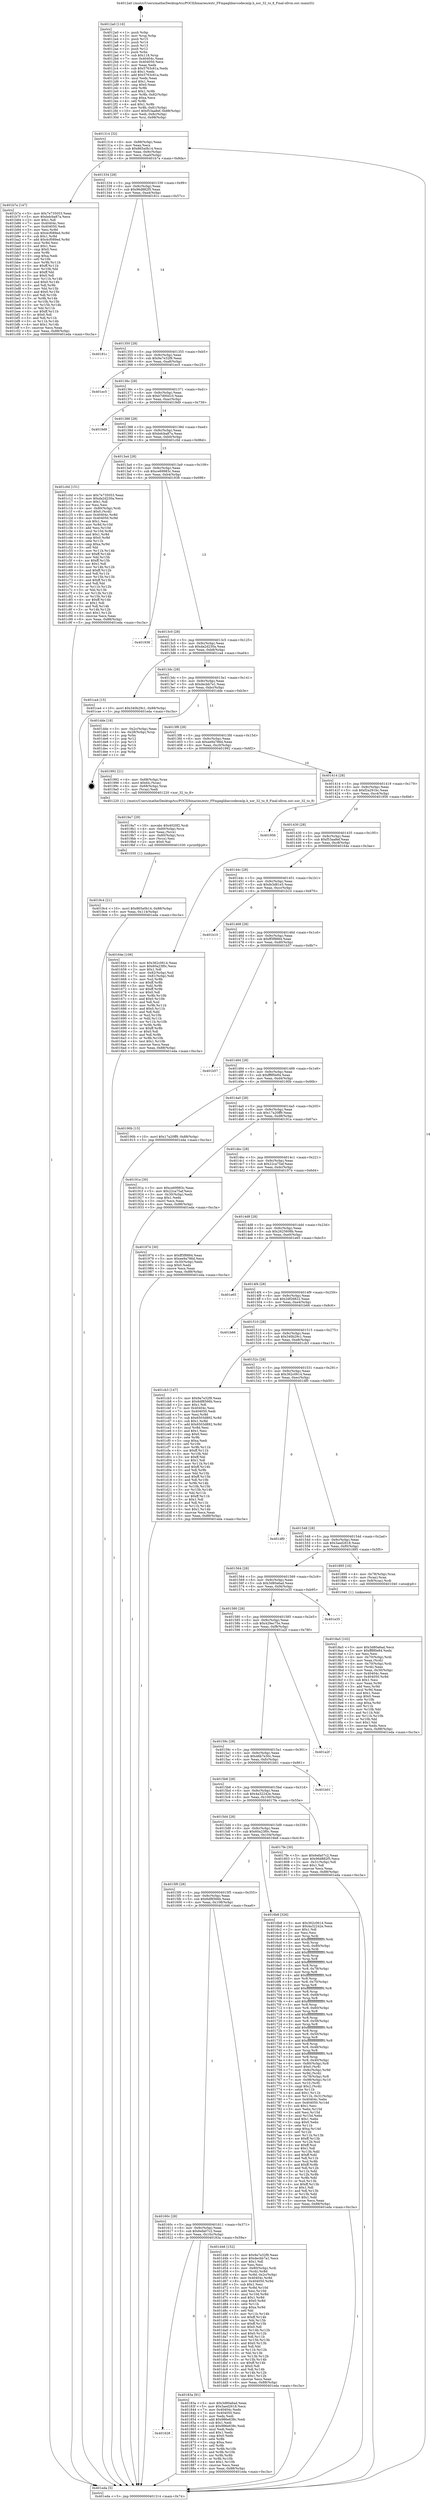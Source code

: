 digraph "0x4012a0" {
  label = "0x4012a0 (/mnt/c/Users/mathe/Desktop/tcc/POCII/binaries/extr_FFmpeglibavcodecmlp.h_xor_32_to_8_Final-ollvm.out::main(0))"
  labelloc = "t"
  node[shape=record]

  Entry [label="",width=0.3,height=0.3,shape=circle,fillcolor=black,style=filled]
  "0x401314" [label="{
     0x401314 [32]\l
     | [instrs]\l
     &nbsp;&nbsp;0x401314 \<+6\>: mov -0x88(%rbp),%eax\l
     &nbsp;&nbsp;0x40131a \<+2\>: mov %eax,%ecx\l
     &nbsp;&nbsp;0x40131c \<+6\>: sub $0x865a0b14,%ecx\l
     &nbsp;&nbsp;0x401322 \<+6\>: mov %eax,-0x9c(%rbp)\l
     &nbsp;&nbsp;0x401328 \<+6\>: mov %ecx,-0xa0(%rbp)\l
     &nbsp;&nbsp;0x40132e \<+6\>: je 0000000000401b7a \<main+0x8da\>\l
  }"]
  "0x401b7a" [label="{
     0x401b7a [147]\l
     | [instrs]\l
     &nbsp;&nbsp;0x401b7a \<+5\>: mov $0x7e735053,%eax\l
     &nbsp;&nbsp;0x401b7f \<+5\>: mov $0xbdcba87a,%ecx\l
     &nbsp;&nbsp;0x401b84 \<+2\>: mov $0x1,%dl\l
     &nbsp;&nbsp;0x401b86 \<+7\>: mov 0x40404c,%esi\l
     &nbsp;&nbsp;0x401b8d \<+7\>: mov 0x404050,%edi\l
     &nbsp;&nbsp;0x401b94 \<+3\>: mov %esi,%r8d\l
     &nbsp;&nbsp;0x401b97 \<+7\>: sub $0x4cf089ed,%r8d\l
     &nbsp;&nbsp;0x401b9e \<+4\>: sub $0x1,%r8d\l
     &nbsp;&nbsp;0x401ba2 \<+7\>: add $0x4cf089ed,%r8d\l
     &nbsp;&nbsp;0x401ba9 \<+4\>: imul %r8d,%esi\l
     &nbsp;&nbsp;0x401bad \<+3\>: and $0x1,%esi\l
     &nbsp;&nbsp;0x401bb0 \<+3\>: cmp $0x0,%esi\l
     &nbsp;&nbsp;0x401bb3 \<+4\>: sete %r9b\l
     &nbsp;&nbsp;0x401bb7 \<+3\>: cmp $0xa,%edi\l
     &nbsp;&nbsp;0x401bba \<+4\>: setl %r10b\l
     &nbsp;&nbsp;0x401bbe \<+3\>: mov %r9b,%r11b\l
     &nbsp;&nbsp;0x401bc1 \<+4\>: xor $0xff,%r11b\l
     &nbsp;&nbsp;0x401bc5 \<+3\>: mov %r10b,%bl\l
     &nbsp;&nbsp;0x401bc8 \<+3\>: xor $0xff,%bl\l
     &nbsp;&nbsp;0x401bcb \<+3\>: xor $0x0,%dl\l
     &nbsp;&nbsp;0x401bce \<+3\>: mov %r11b,%r14b\l
     &nbsp;&nbsp;0x401bd1 \<+4\>: and $0x0,%r14b\l
     &nbsp;&nbsp;0x401bd5 \<+3\>: and %dl,%r9b\l
     &nbsp;&nbsp;0x401bd8 \<+3\>: mov %bl,%r15b\l
     &nbsp;&nbsp;0x401bdb \<+4\>: and $0x0,%r15b\l
     &nbsp;&nbsp;0x401bdf \<+3\>: and %dl,%r10b\l
     &nbsp;&nbsp;0x401be2 \<+3\>: or %r9b,%r14b\l
     &nbsp;&nbsp;0x401be5 \<+3\>: or %r10b,%r15b\l
     &nbsp;&nbsp;0x401be8 \<+3\>: xor %r15b,%r14b\l
     &nbsp;&nbsp;0x401beb \<+3\>: or %bl,%r11b\l
     &nbsp;&nbsp;0x401bee \<+4\>: xor $0xff,%r11b\l
     &nbsp;&nbsp;0x401bf2 \<+3\>: or $0x0,%dl\l
     &nbsp;&nbsp;0x401bf5 \<+3\>: and %dl,%r11b\l
     &nbsp;&nbsp;0x401bf8 \<+3\>: or %r11b,%r14b\l
     &nbsp;&nbsp;0x401bfb \<+4\>: test $0x1,%r14b\l
     &nbsp;&nbsp;0x401bff \<+3\>: cmovne %ecx,%eax\l
     &nbsp;&nbsp;0x401c02 \<+6\>: mov %eax,-0x88(%rbp)\l
     &nbsp;&nbsp;0x401c08 \<+5\>: jmp 0000000000401eda \<main+0xc3a\>\l
  }"]
  "0x401334" [label="{
     0x401334 [28]\l
     | [instrs]\l
     &nbsp;&nbsp;0x401334 \<+5\>: jmp 0000000000401339 \<main+0x99\>\l
     &nbsp;&nbsp;0x401339 \<+6\>: mov -0x9c(%rbp),%eax\l
     &nbsp;&nbsp;0x40133f \<+5\>: sub $0x96d882f5,%eax\l
     &nbsp;&nbsp;0x401344 \<+6\>: mov %eax,-0xa4(%rbp)\l
     &nbsp;&nbsp;0x40134a \<+6\>: je 000000000040181c \<main+0x57c\>\l
  }"]
  Exit [label="",width=0.3,height=0.3,shape=circle,fillcolor=black,style=filled,peripheries=2]
  "0x40181c" [label="{
     0x40181c\l
  }", style=dashed]
  "0x401350" [label="{
     0x401350 [28]\l
     | [instrs]\l
     &nbsp;&nbsp;0x401350 \<+5\>: jmp 0000000000401355 \<main+0xb5\>\l
     &nbsp;&nbsp;0x401355 \<+6\>: mov -0x9c(%rbp),%eax\l
     &nbsp;&nbsp;0x40135b \<+5\>: sub $0x9a7e32f9,%eax\l
     &nbsp;&nbsp;0x401360 \<+6\>: mov %eax,-0xa8(%rbp)\l
     &nbsp;&nbsp;0x401366 \<+6\>: je 0000000000401ec5 \<main+0xc25\>\l
  }"]
  "0x4019c4" [label="{
     0x4019c4 [21]\l
     | [instrs]\l
     &nbsp;&nbsp;0x4019c4 \<+10\>: movl $0x865a0b14,-0x88(%rbp)\l
     &nbsp;&nbsp;0x4019ce \<+6\>: mov %eax,-0x114(%rbp)\l
     &nbsp;&nbsp;0x4019d4 \<+5\>: jmp 0000000000401eda \<main+0xc3a\>\l
  }"]
  "0x401ec5" [label="{
     0x401ec5\l
  }", style=dashed]
  "0x40136c" [label="{
     0x40136c [28]\l
     | [instrs]\l
     &nbsp;&nbsp;0x40136c \<+5\>: jmp 0000000000401371 \<main+0xd1\>\l
     &nbsp;&nbsp;0x401371 \<+6\>: mov -0x9c(%rbp),%eax\l
     &nbsp;&nbsp;0x401377 \<+5\>: sub $0xb7d00d10,%eax\l
     &nbsp;&nbsp;0x40137c \<+6\>: mov %eax,-0xac(%rbp)\l
     &nbsp;&nbsp;0x401382 \<+6\>: je 00000000004019d9 \<main+0x739\>\l
  }"]
  "0x4019a7" [label="{
     0x4019a7 [29]\l
     | [instrs]\l
     &nbsp;&nbsp;0x4019a7 \<+10\>: movabs $0x4020f2,%rdi\l
     &nbsp;&nbsp;0x4019b1 \<+4\>: mov -0x60(%rbp),%rcx\l
     &nbsp;&nbsp;0x4019b5 \<+2\>: mov %eax,(%rcx)\l
     &nbsp;&nbsp;0x4019b7 \<+4\>: mov -0x60(%rbp),%rcx\l
     &nbsp;&nbsp;0x4019bb \<+2\>: mov (%rcx),%esi\l
     &nbsp;&nbsp;0x4019bd \<+2\>: mov $0x0,%al\l
     &nbsp;&nbsp;0x4019bf \<+5\>: call 0000000000401030 \<printf@plt\>\l
     | [calls]\l
     &nbsp;&nbsp;0x401030 \{1\} (unknown)\l
  }"]
  "0x4019d9" [label="{
     0x4019d9\l
  }", style=dashed]
  "0x401388" [label="{
     0x401388 [28]\l
     | [instrs]\l
     &nbsp;&nbsp;0x401388 \<+5\>: jmp 000000000040138d \<main+0xed\>\l
     &nbsp;&nbsp;0x40138d \<+6\>: mov -0x9c(%rbp),%eax\l
     &nbsp;&nbsp;0x401393 \<+5\>: sub $0xbdcba87a,%eax\l
     &nbsp;&nbsp;0x401398 \<+6\>: mov %eax,-0xb0(%rbp)\l
     &nbsp;&nbsp;0x40139e \<+6\>: je 0000000000401c0d \<main+0x96d\>\l
  }"]
  "0x4018a5" [label="{
     0x4018a5 [102]\l
     | [instrs]\l
     &nbsp;&nbsp;0x4018a5 \<+5\>: mov $0x3d80a6ad,%ecx\l
     &nbsp;&nbsp;0x4018aa \<+5\>: mov $0xff8f0e84,%edx\l
     &nbsp;&nbsp;0x4018af \<+2\>: xor %esi,%esi\l
     &nbsp;&nbsp;0x4018b1 \<+4\>: mov -0x70(%rbp),%rdi\l
     &nbsp;&nbsp;0x4018b5 \<+2\>: mov %eax,(%rdi)\l
     &nbsp;&nbsp;0x4018b7 \<+4\>: mov -0x70(%rbp),%rdi\l
     &nbsp;&nbsp;0x4018bb \<+2\>: mov (%rdi),%eax\l
     &nbsp;&nbsp;0x4018bd \<+3\>: mov %eax,-0x30(%rbp)\l
     &nbsp;&nbsp;0x4018c0 \<+7\>: mov 0x40404c,%eax\l
     &nbsp;&nbsp;0x4018c7 \<+8\>: mov 0x404050,%r8d\l
     &nbsp;&nbsp;0x4018cf \<+3\>: sub $0x1,%esi\l
     &nbsp;&nbsp;0x4018d2 \<+3\>: mov %eax,%r9d\l
     &nbsp;&nbsp;0x4018d5 \<+3\>: add %esi,%r9d\l
     &nbsp;&nbsp;0x4018d8 \<+4\>: imul %r9d,%eax\l
     &nbsp;&nbsp;0x4018dc \<+3\>: and $0x1,%eax\l
     &nbsp;&nbsp;0x4018df \<+3\>: cmp $0x0,%eax\l
     &nbsp;&nbsp;0x4018e2 \<+4\>: sete %r10b\l
     &nbsp;&nbsp;0x4018e6 \<+4\>: cmp $0xa,%r8d\l
     &nbsp;&nbsp;0x4018ea \<+4\>: setl %r11b\l
     &nbsp;&nbsp;0x4018ee \<+3\>: mov %r10b,%bl\l
     &nbsp;&nbsp;0x4018f1 \<+3\>: and %r11b,%bl\l
     &nbsp;&nbsp;0x4018f4 \<+3\>: xor %r11b,%r10b\l
     &nbsp;&nbsp;0x4018f7 \<+3\>: or %r10b,%bl\l
     &nbsp;&nbsp;0x4018fa \<+3\>: test $0x1,%bl\l
     &nbsp;&nbsp;0x4018fd \<+3\>: cmovne %edx,%ecx\l
     &nbsp;&nbsp;0x401900 \<+6\>: mov %ecx,-0x88(%rbp)\l
     &nbsp;&nbsp;0x401906 \<+5\>: jmp 0000000000401eda \<main+0xc3a\>\l
  }"]
  "0x401c0d" [label="{
     0x401c0d [151]\l
     | [instrs]\l
     &nbsp;&nbsp;0x401c0d \<+5\>: mov $0x7e735053,%eax\l
     &nbsp;&nbsp;0x401c12 \<+5\>: mov $0xda2d230a,%ecx\l
     &nbsp;&nbsp;0x401c17 \<+2\>: mov $0x1,%dl\l
     &nbsp;&nbsp;0x401c19 \<+2\>: xor %esi,%esi\l
     &nbsp;&nbsp;0x401c1b \<+4\>: mov -0x80(%rbp),%rdi\l
     &nbsp;&nbsp;0x401c1f \<+6\>: movl $0x0,(%rdi)\l
     &nbsp;&nbsp;0x401c25 \<+8\>: mov 0x40404c,%r8d\l
     &nbsp;&nbsp;0x401c2d \<+8\>: mov 0x404050,%r9d\l
     &nbsp;&nbsp;0x401c35 \<+3\>: sub $0x1,%esi\l
     &nbsp;&nbsp;0x401c38 \<+3\>: mov %r8d,%r10d\l
     &nbsp;&nbsp;0x401c3b \<+3\>: add %esi,%r10d\l
     &nbsp;&nbsp;0x401c3e \<+4\>: imul %r10d,%r8d\l
     &nbsp;&nbsp;0x401c42 \<+4\>: and $0x1,%r8d\l
     &nbsp;&nbsp;0x401c46 \<+4\>: cmp $0x0,%r8d\l
     &nbsp;&nbsp;0x401c4a \<+4\>: sete %r11b\l
     &nbsp;&nbsp;0x401c4e \<+4\>: cmp $0xa,%r9d\l
     &nbsp;&nbsp;0x401c52 \<+3\>: setl %bl\l
     &nbsp;&nbsp;0x401c55 \<+3\>: mov %r11b,%r14b\l
     &nbsp;&nbsp;0x401c58 \<+4\>: xor $0xff,%r14b\l
     &nbsp;&nbsp;0x401c5c \<+3\>: mov %bl,%r15b\l
     &nbsp;&nbsp;0x401c5f \<+4\>: xor $0xff,%r15b\l
     &nbsp;&nbsp;0x401c63 \<+3\>: xor $0x1,%dl\l
     &nbsp;&nbsp;0x401c66 \<+3\>: mov %r14b,%r12b\l
     &nbsp;&nbsp;0x401c69 \<+4\>: and $0xff,%r12b\l
     &nbsp;&nbsp;0x401c6d \<+3\>: and %dl,%r11b\l
     &nbsp;&nbsp;0x401c70 \<+3\>: mov %r15b,%r13b\l
     &nbsp;&nbsp;0x401c73 \<+4\>: and $0xff,%r13b\l
     &nbsp;&nbsp;0x401c77 \<+2\>: and %dl,%bl\l
     &nbsp;&nbsp;0x401c79 \<+3\>: or %r11b,%r12b\l
     &nbsp;&nbsp;0x401c7c \<+3\>: or %bl,%r13b\l
     &nbsp;&nbsp;0x401c7f \<+3\>: xor %r13b,%r12b\l
     &nbsp;&nbsp;0x401c82 \<+3\>: or %r15b,%r14b\l
     &nbsp;&nbsp;0x401c85 \<+4\>: xor $0xff,%r14b\l
     &nbsp;&nbsp;0x401c89 \<+3\>: or $0x1,%dl\l
     &nbsp;&nbsp;0x401c8c \<+3\>: and %dl,%r14b\l
     &nbsp;&nbsp;0x401c8f \<+3\>: or %r14b,%r12b\l
     &nbsp;&nbsp;0x401c92 \<+4\>: test $0x1,%r12b\l
     &nbsp;&nbsp;0x401c96 \<+3\>: cmovne %ecx,%eax\l
     &nbsp;&nbsp;0x401c99 \<+6\>: mov %eax,-0x88(%rbp)\l
     &nbsp;&nbsp;0x401c9f \<+5\>: jmp 0000000000401eda \<main+0xc3a\>\l
  }"]
  "0x4013a4" [label="{
     0x4013a4 [28]\l
     | [instrs]\l
     &nbsp;&nbsp;0x4013a4 \<+5\>: jmp 00000000004013a9 \<main+0x109\>\l
     &nbsp;&nbsp;0x4013a9 \<+6\>: mov -0x9c(%rbp),%eax\l
     &nbsp;&nbsp;0x4013af \<+5\>: sub $0xce69983c,%eax\l
     &nbsp;&nbsp;0x4013b4 \<+6\>: mov %eax,-0xb4(%rbp)\l
     &nbsp;&nbsp;0x4013ba \<+6\>: je 0000000000401938 \<main+0x698\>\l
  }"]
  "0x401628" [label="{
     0x401628\l
  }", style=dashed]
  "0x401938" [label="{
     0x401938\l
  }", style=dashed]
  "0x4013c0" [label="{
     0x4013c0 [28]\l
     | [instrs]\l
     &nbsp;&nbsp;0x4013c0 \<+5\>: jmp 00000000004013c5 \<main+0x125\>\l
     &nbsp;&nbsp;0x4013c5 \<+6\>: mov -0x9c(%rbp),%eax\l
     &nbsp;&nbsp;0x4013cb \<+5\>: sub $0xda2d230a,%eax\l
     &nbsp;&nbsp;0x4013d0 \<+6\>: mov %eax,-0xb8(%rbp)\l
     &nbsp;&nbsp;0x4013d6 \<+6\>: je 0000000000401ca4 \<main+0xa04\>\l
  }"]
  "0x40183a" [label="{
     0x40183a [91]\l
     | [instrs]\l
     &nbsp;&nbsp;0x40183a \<+5\>: mov $0x3d80a6ad,%eax\l
     &nbsp;&nbsp;0x40183f \<+5\>: mov $0x3aed2618,%ecx\l
     &nbsp;&nbsp;0x401844 \<+7\>: mov 0x40404c,%edx\l
     &nbsp;&nbsp;0x40184b \<+7\>: mov 0x404050,%esi\l
     &nbsp;&nbsp;0x401852 \<+2\>: mov %edx,%edi\l
     &nbsp;&nbsp;0x401854 \<+6\>: add $0x986e638c,%edi\l
     &nbsp;&nbsp;0x40185a \<+3\>: sub $0x1,%edi\l
     &nbsp;&nbsp;0x40185d \<+6\>: sub $0x986e638c,%edi\l
     &nbsp;&nbsp;0x401863 \<+3\>: imul %edi,%edx\l
     &nbsp;&nbsp;0x401866 \<+3\>: and $0x1,%edx\l
     &nbsp;&nbsp;0x401869 \<+3\>: cmp $0x0,%edx\l
     &nbsp;&nbsp;0x40186c \<+4\>: sete %r8b\l
     &nbsp;&nbsp;0x401870 \<+3\>: cmp $0xa,%esi\l
     &nbsp;&nbsp;0x401873 \<+4\>: setl %r9b\l
     &nbsp;&nbsp;0x401877 \<+3\>: mov %r8b,%r10b\l
     &nbsp;&nbsp;0x40187a \<+3\>: and %r9b,%r10b\l
     &nbsp;&nbsp;0x40187d \<+3\>: xor %r9b,%r8b\l
     &nbsp;&nbsp;0x401880 \<+3\>: or %r8b,%r10b\l
     &nbsp;&nbsp;0x401883 \<+4\>: test $0x1,%r10b\l
     &nbsp;&nbsp;0x401887 \<+3\>: cmovne %ecx,%eax\l
     &nbsp;&nbsp;0x40188a \<+6\>: mov %eax,-0x88(%rbp)\l
     &nbsp;&nbsp;0x401890 \<+5\>: jmp 0000000000401eda \<main+0xc3a\>\l
  }"]
  "0x401ca4" [label="{
     0x401ca4 [15]\l
     | [instrs]\l
     &nbsp;&nbsp;0x401ca4 \<+10\>: movl $0x340b29c1,-0x88(%rbp)\l
     &nbsp;&nbsp;0x401cae \<+5\>: jmp 0000000000401eda \<main+0xc3a\>\l
  }"]
  "0x4013dc" [label="{
     0x4013dc [28]\l
     | [instrs]\l
     &nbsp;&nbsp;0x4013dc \<+5\>: jmp 00000000004013e1 \<main+0x141\>\l
     &nbsp;&nbsp;0x4013e1 \<+6\>: mov -0x9c(%rbp),%eax\l
     &nbsp;&nbsp;0x4013e7 \<+5\>: sub $0xdecbb7a1,%eax\l
     &nbsp;&nbsp;0x4013ec \<+6\>: mov %eax,-0xbc(%rbp)\l
     &nbsp;&nbsp;0x4013f2 \<+6\>: je 0000000000401dde \<main+0xb3e\>\l
  }"]
  "0x40160c" [label="{
     0x40160c [28]\l
     | [instrs]\l
     &nbsp;&nbsp;0x40160c \<+5\>: jmp 0000000000401611 \<main+0x371\>\l
     &nbsp;&nbsp;0x401611 \<+6\>: mov -0x9c(%rbp),%eax\l
     &nbsp;&nbsp;0x401617 \<+5\>: sub $0x6efa07c2,%eax\l
     &nbsp;&nbsp;0x40161c \<+6\>: mov %eax,-0x10c(%rbp)\l
     &nbsp;&nbsp;0x401622 \<+6\>: je 000000000040183a \<main+0x59a\>\l
  }"]
  "0x401dde" [label="{
     0x401dde [18]\l
     | [instrs]\l
     &nbsp;&nbsp;0x401dde \<+3\>: mov -0x2c(%rbp),%eax\l
     &nbsp;&nbsp;0x401de1 \<+4\>: lea -0x28(%rbp),%rsp\l
     &nbsp;&nbsp;0x401de5 \<+1\>: pop %rbx\l
     &nbsp;&nbsp;0x401de6 \<+2\>: pop %r12\l
     &nbsp;&nbsp;0x401de8 \<+2\>: pop %r13\l
     &nbsp;&nbsp;0x401dea \<+2\>: pop %r14\l
     &nbsp;&nbsp;0x401dec \<+2\>: pop %r15\l
     &nbsp;&nbsp;0x401dee \<+1\>: pop %rbp\l
     &nbsp;&nbsp;0x401def \<+1\>: ret\l
  }"]
  "0x4013f8" [label="{
     0x4013f8 [28]\l
     | [instrs]\l
     &nbsp;&nbsp;0x4013f8 \<+5\>: jmp 00000000004013fd \<main+0x15d\>\l
     &nbsp;&nbsp;0x4013fd \<+6\>: mov -0x9c(%rbp),%eax\l
     &nbsp;&nbsp;0x401403 \<+5\>: sub $0xee9a786d,%eax\l
     &nbsp;&nbsp;0x401408 \<+6\>: mov %eax,-0xc0(%rbp)\l
     &nbsp;&nbsp;0x40140e \<+6\>: je 0000000000401992 \<main+0x6f2\>\l
  }"]
  "0x401d46" [label="{
     0x401d46 [152]\l
     | [instrs]\l
     &nbsp;&nbsp;0x401d46 \<+5\>: mov $0x9a7e32f9,%eax\l
     &nbsp;&nbsp;0x401d4b \<+5\>: mov $0xdecbb7a1,%ecx\l
     &nbsp;&nbsp;0x401d50 \<+2\>: mov $0x1,%dl\l
     &nbsp;&nbsp;0x401d52 \<+2\>: xor %esi,%esi\l
     &nbsp;&nbsp;0x401d54 \<+4\>: mov -0x80(%rbp),%rdi\l
     &nbsp;&nbsp;0x401d58 \<+3\>: mov (%rdi),%r8d\l
     &nbsp;&nbsp;0x401d5b \<+4\>: mov %r8d,-0x2c(%rbp)\l
     &nbsp;&nbsp;0x401d5f \<+8\>: mov 0x40404c,%r8d\l
     &nbsp;&nbsp;0x401d67 \<+8\>: mov 0x404050,%r9d\l
     &nbsp;&nbsp;0x401d6f \<+3\>: sub $0x1,%esi\l
     &nbsp;&nbsp;0x401d72 \<+3\>: mov %r8d,%r10d\l
     &nbsp;&nbsp;0x401d75 \<+3\>: add %esi,%r10d\l
     &nbsp;&nbsp;0x401d78 \<+4\>: imul %r10d,%r8d\l
     &nbsp;&nbsp;0x401d7c \<+4\>: and $0x1,%r8d\l
     &nbsp;&nbsp;0x401d80 \<+4\>: cmp $0x0,%r8d\l
     &nbsp;&nbsp;0x401d84 \<+4\>: sete %r11b\l
     &nbsp;&nbsp;0x401d88 \<+4\>: cmp $0xa,%r9d\l
     &nbsp;&nbsp;0x401d8c \<+3\>: setl %bl\l
     &nbsp;&nbsp;0x401d8f \<+3\>: mov %r11b,%r14b\l
     &nbsp;&nbsp;0x401d92 \<+4\>: xor $0xff,%r14b\l
     &nbsp;&nbsp;0x401d96 \<+3\>: mov %bl,%r15b\l
     &nbsp;&nbsp;0x401d99 \<+4\>: xor $0xff,%r15b\l
     &nbsp;&nbsp;0x401d9d \<+3\>: xor $0x0,%dl\l
     &nbsp;&nbsp;0x401da0 \<+3\>: mov %r14b,%r12b\l
     &nbsp;&nbsp;0x401da3 \<+4\>: and $0x0,%r12b\l
     &nbsp;&nbsp;0x401da7 \<+3\>: and %dl,%r11b\l
     &nbsp;&nbsp;0x401daa \<+3\>: mov %r15b,%r13b\l
     &nbsp;&nbsp;0x401dad \<+4\>: and $0x0,%r13b\l
     &nbsp;&nbsp;0x401db1 \<+2\>: and %dl,%bl\l
     &nbsp;&nbsp;0x401db3 \<+3\>: or %r11b,%r12b\l
     &nbsp;&nbsp;0x401db6 \<+3\>: or %bl,%r13b\l
     &nbsp;&nbsp;0x401db9 \<+3\>: xor %r13b,%r12b\l
     &nbsp;&nbsp;0x401dbc \<+3\>: or %r15b,%r14b\l
     &nbsp;&nbsp;0x401dbf \<+4\>: xor $0xff,%r14b\l
     &nbsp;&nbsp;0x401dc3 \<+3\>: or $0x0,%dl\l
     &nbsp;&nbsp;0x401dc6 \<+3\>: and %dl,%r14b\l
     &nbsp;&nbsp;0x401dc9 \<+3\>: or %r14b,%r12b\l
     &nbsp;&nbsp;0x401dcc \<+4\>: test $0x1,%r12b\l
     &nbsp;&nbsp;0x401dd0 \<+3\>: cmovne %ecx,%eax\l
     &nbsp;&nbsp;0x401dd3 \<+6\>: mov %eax,-0x88(%rbp)\l
     &nbsp;&nbsp;0x401dd9 \<+5\>: jmp 0000000000401eda \<main+0xc3a\>\l
  }"]
  "0x401992" [label="{
     0x401992 [21]\l
     | [instrs]\l
     &nbsp;&nbsp;0x401992 \<+4\>: mov -0x68(%rbp),%rax\l
     &nbsp;&nbsp;0x401996 \<+6\>: movl $0x64,(%rax)\l
     &nbsp;&nbsp;0x40199c \<+4\>: mov -0x68(%rbp),%rax\l
     &nbsp;&nbsp;0x4019a0 \<+2\>: mov (%rax),%edi\l
     &nbsp;&nbsp;0x4019a2 \<+5\>: call 0000000000401220 \<xor_32_to_8\>\l
     | [calls]\l
     &nbsp;&nbsp;0x401220 \{1\} (/mnt/c/Users/mathe/Desktop/tcc/POCII/binaries/extr_FFmpeglibavcodecmlp.h_xor_32_to_8_Final-ollvm.out::xor_32_to_8)\l
  }"]
  "0x401414" [label="{
     0x401414 [28]\l
     | [instrs]\l
     &nbsp;&nbsp;0x401414 \<+5\>: jmp 0000000000401419 \<main+0x179\>\l
     &nbsp;&nbsp;0x401419 \<+6\>: mov -0x9c(%rbp),%eax\l
     &nbsp;&nbsp;0x40141f \<+5\>: sub $0xf2a291bc,%eax\l
     &nbsp;&nbsp;0x401424 \<+6\>: mov %eax,-0xc4(%rbp)\l
     &nbsp;&nbsp;0x40142a \<+6\>: je 0000000000401956 \<main+0x6b6\>\l
  }"]
  "0x4015f0" [label="{
     0x4015f0 [28]\l
     | [instrs]\l
     &nbsp;&nbsp;0x4015f0 \<+5\>: jmp 00000000004015f5 \<main+0x355\>\l
     &nbsp;&nbsp;0x4015f5 \<+6\>: mov -0x9c(%rbp),%eax\l
     &nbsp;&nbsp;0x4015fb \<+5\>: sub $0x6df8566b,%eax\l
     &nbsp;&nbsp;0x401600 \<+6\>: mov %eax,-0x108(%rbp)\l
     &nbsp;&nbsp;0x401606 \<+6\>: je 0000000000401d46 \<main+0xaa6\>\l
  }"]
  "0x401956" [label="{
     0x401956\l
  }", style=dashed]
  "0x401430" [label="{
     0x401430 [28]\l
     | [instrs]\l
     &nbsp;&nbsp;0x401430 \<+5\>: jmp 0000000000401435 \<main+0x195\>\l
     &nbsp;&nbsp;0x401435 \<+6\>: mov -0x9c(%rbp),%eax\l
     &nbsp;&nbsp;0x40143b \<+5\>: sub $0xf53aa8ef,%eax\l
     &nbsp;&nbsp;0x401440 \<+6\>: mov %eax,-0xc8(%rbp)\l
     &nbsp;&nbsp;0x401446 \<+6\>: je 000000000040164e \<main+0x3ae\>\l
  }"]
  "0x4016b8" [label="{
     0x4016b8 [326]\l
     | [instrs]\l
     &nbsp;&nbsp;0x4016b8 \<+5\>: mov $0x362c0614,%eax\l
     &nbsp;&nbsp;0x4016bd \<+5\>: mov $0x4a32242e,%ecx\l
     &nbsp;&nbsp;0x4016c2 \<+2\>: mov $0x1,%dl\l
     &nbsp;&nbsp;0x4016c4 \<+2\>: xor %esi,%esi\l
     &nbsp;&nbsp;0x4016c6 \<+3\>: mov %rsp,%rdi\l
     &nbsp;&nbsp;0x4016c9 \<+4\>: add $0xfffffffffffffff0,%rdi\l
     &nbsp;&nbsp;0x4016cd \<+3\>: mov %rdi,%rsp\l
     &nbsp;&nbsp;0x4016d0 \<+4\>: mov %rdi,-0x80(%rbp)\l
     &nbsp;&nbsp;0x4016d4 \<+3\>: mov %rsp,%rdi\l
     &nbsp;&nbsp;0x4016d7 \<+4\>: add $0xfffffffffffffff0,%rdi\l
     &nbsp;&nbsp;0x4016db \<+3\>: mov %rdi,%rsp\l
     &nbsp;&nbsp;0x4016de \<+3\>: mov %rsp,%r8\l
     &nbsp;&nbsp;0x4016e1 \<+4\>: add $0xfffffffffffffff0,%r8\l
     &nbsp;&nbsp;0x4016e5 \<+3\>: mov %r8,%rsp\l
     &nbsp;&nbsp;0x4016e8 \<+4\>: mov %r8,-0x78(%rbp)\l
     &nbsp;&nbsp;0x4016ec \<+3\>: mov %rsp,%r8\l
     &nbsp;&nbsp;0x4016ef \<+4\>: add $0xfffffffffffffff0,%r8\l
     &nbsp;&nbsp;0x4016f3 \<+3\>: mov %r8,%rsp\l
     &nbsp;&nbsp;0x4016f6 \<+4\>: mov %r8,-0x70(%rbp)\l
     &nbsp;&nbsp;0x4016fa \<+3\>: mov %rsp,%r8\l
     &nbsp;&nbsp;0x4016fd \<+4\>: add $0xfffffffffffffff0,%r8\l
     &nbsp;&nbsp;0x401701 \<+3\>: mov %r8,%rsp\l
     &nbsp;&nbsp;0x401704 \<+4\>: mov %r8,-0x68(%rbp)\l
     &nbsp;&nbsp;0x401708 \<+3\>: mov %rsp,%r8\l
     &nbsp;&nbsp;0x40170b \<+4\>: add $0xfffffffffffffff0,%r8\l
     &nbsp;&nbsp;0x40170f \<+3\>: mov %r8,%rsp\l
     &nbsp;&nbsp;0x401712 \<+4\>: mov %r8,-0x60(%rbp)\l
     &nbsp;&nbsp;0x401716 \<+3\>: mov %rsp,%r8\l
     &nbsp;&nbsp;0x401719 \<+4\>: add $0xfffffffffffffff0,%r8\l
     &nbsp;&nbsp;0x40171d \<+3\>: mov %r8,%rsp\l
     &nbsp;&nbsp;0x401720 \<+4\>: mov %r8,-0x58(%rbp)\l
     &nbsp;&nbsp;0x401724 \<+3\>: mov %rsp,%r8\l
     &nbsp;&nbsp;0x401727 \<+4\>: add $0xfffffffffffffff0,%r8\l
     &nbsp;&nbsp;0x40172b \<+3\>: mov %r8,%rsp\l
     &nbsp;&nbsp;0x40172e \<+4\>: mov %r8,-0x50(%rbp)\l
     &nbsp;&nbsp;0x401732 \<+3\>: mov %rsp,%r8\l
     &nbsp;&nbsp;0x401735 \<+4\>: add $0xfffffffffffffff0,%r8\l
     &nbsp;&nbsp;0x401739 \<+3\>: mov %r8,%rsp\l
     &nbsp;&nbsp;0x40173c \<+4\>: mov %r8,-0x48(%rbp)\l
     &nbsp;&nbsp;0x401740 \<+3\>: mov %rsp,%r8\l
     &nbsp;&nbsp;0x401743 \<+4\>: add $0xfffffffffffffff0,%r8\l
     &nbsp;&nbsp;0x401747 \<+3\>: mov %r8,%rsp\l
     &nbsp;&nbsp;0x40174a \<+4\>: mov %r8,-0x40(%rbp)\l
     &nbsp;&nbsp;0x40174e \<+4\>: mov -0x80(%rbp),%r8\l
     &nbsp;&nbsp;0x401752 \<+7\>: movl $0x0,(%r8)\l
     &nbsp;&nbsp;0x401759 \<+7\>: mov -0x8c(%rbp),%r9d\l
     &nbsp;&nbsp;0x401760 \<+3\>: mov %r9d,(%rdi)\l
     &nbsp;&nbsp;0x401763 \<+4\>: mov -0x78(%rbp),%r8\l
     &nbsp;&nbsp;0x401767 \<+7\>: mov -0x98(%rbp),%r10\l
     &nbsp;&nbsp;0x40176e \<+3\>: mov %r10,(%r8)\l
     &nbsp;&nbsp;0x401771 \<+3\>: cmpl $0x2,(%rdi)\l
     &nbsp;&nbsp;0x401774 \<+4\>: setne %r11b\l
     &nbsp;&nbsp;0x401778 \<+4\>: and $0x1,%r11b\l
     &nbsp;&nbsp;0x40177c \<+4\>: mov %r11b,-0x31(%rbp)\l
     &nbsp;&nbsp;0x401780 \<+7\>: mov 0x40404c,%ebx\l
     &nbsp;&nbsp;0x401787 \<+8\>: mov 0x404050,%r14d\l
     &nbsp;&nbsp;0x40178f \<+3\>: sub $0x1,%esi\l
     &nbsp;&nbsp;0x401792 \<+3\>: mov %ebx,%r15d\l
     &nbsp;&nbsp;0x401795 \<+3\>: add %esi,%r15d\l
     &nbsp;&nbsp;0x401798 \<+4\>: imul %r15d,%ebx\l
     &nbsp;&nbsp;0x40179c \<+3\>: and $0x1,%ebx\l
     &nbsp;&nbsp;0x40179f \<+3\>: cmp $0x0,%ebx\l
     &nbsp;&nbsp;0x4017a2 \<+4\>: sete %r11b\l
     &nbsp;&nbsp;0x4017a6 \<+4\>: cmp $0xa,%r14d\l
     &nbsp;&nbsp;0x4017aa \<+4\>: setl %r12b\l
     &nbsp;&nbsp;0x4017ae \<+3\>: mov %r11b,%r13b\l
     &nbsp;&nbsp;0x4017b1 \<+4\>: xor $0xff,%r13b\l
     &nbsp;&nbsp;0x4017b5 \<+3\>: mov %r12b,%sil\l
     &nbsp;&nbsp;0x4017b8 \<+4\>: xor $0xff,%sil\l
     &nbsp;&nbsp;0x4017bc \<+3\>: xor $0x1,%dl\l
     &nbsp;&nbsp;0x4017bf \<+3\>: mov %r13b,%dil\l
     &nbsp;&nbsp;0x4017c2 \<+4\>: and $0xff,%dil\l
     &nbsp;&nbsp;0x4017c6 \<+3\>: and %dl,%r11b\l
     &nbsp;&nbsp;0x4017c9 \<+3\>: mov %sil,%r8b\l
     &nbsp;&nbsp;0x4017cc \<+4\>: and $0xff,%r8b\l
     &nbsp;&nbsp;0x4017d0 \<+3\>: and %dl,%r12b\l
     &nbsp;&nbsp;0x4017d3 \<+3\>: or %r11b,%dil\l
     &nbsp;&nbsp;0x4017d6 \<+3\>: or %r12b,%r8b\l
     &nbsp;&nbsp;0x4017d9 \<+3\>: xor %r8b,%dil\l
     &nbsp;&nbsp;0x4017dc \<+3\>: or %sil,%r13b\l
     &nbsp;&nbsp;0x4017df \<+4\>: xor $0xff,%r13b\l
     &nbsp;&nbsp;0x4017e3 \<+3\>: or $0x1,%dl\l
     &nbsp;&nbsp;0x4017e6 \<+3\>: and %dl,%r13b\l
     &nbsp;&nbsp;0x4017e9 \<+3\>: or %r13b,%dil\l
     &nbsp;&nbsp;0x4017ec \<+4\>: test $0x1,%dil\l
     &nbsp;&nbsp;0x4017f0 \<+3\>: cmovne %ecx,%eax\l
     &nbsp;&nbsp;0x4017f3 \<+6\>: mov %eax,-0x88(%rbp)\l
     &nbsp;&nbsp;0x4017f9 \<+5\>: jmp 0000000000401eda \<main+0xc3a\>\l
  }"]
  "0x40164e" [label="{
     0x40164e [106]\l
     | [instrs]\l
     &nbsp;&nbsp;0x40164e \<+5\>: mov $0x362c0614,%eax\l
     &nbsp;&nbsp;0x401653 \<+5\>: mov $0x60a23f0c,%ecx\l
     &nbsp;&nbsp;0x401658 \<+2\>: mov $0x1,%dl\l
     &nbsp;&nbsp;0x40165a \<+7\>: mov -0x82(%rbp),%sil\l
     &nbsp;&nbsp;0x401661 \<+7\>: mov -0x81(%rbp),%dil\l
     &nbsp;&nbsp;0x401668 \<+3\>: mov %sil,%r8b\l
     &nbsp;&nbsp;0x40166b \<+4\>: xor $0xff,%r8b\l
     &nbsp;&nbsp;0x40166f \<+3\>: mov %dil,%r9b\l
     &nbsp;&nbsp;0x401672 \<+4\>: xor $0xff,%r9b\l
     &nbsp;&nbsp;0x401676 \<+3\>: xor $0x0,%dl\l
     &nbsp;&nbsp;0x401679 \<+3\>: mov %r8b,%r10b\l
     &nbsp;&nbsp;0x40167c \<+4\>: and $0x0,%r10b\l
     &nbsp;&nbsp;0x401680 \<+3\>: and %dl,%sil\l
     &nbsp;&nbsp;0x401683 \<+3\>: mov %r9b,%r11b\l
     &nbsp;&nbsp;0x401686 \<+4\>: and $0x0,%r11b\l
     &nbsp;&nbsp;0x40168a \<+3\>: and %dl,%dil\l
     &nbsp;&nbsp;0x40168d \<+3\>: or %sil,%r10b\l
     &nbsp;&nbsp;0x401690 \<+3\>: or %dil,%r11b\l
     &nbsp;&nbsp;0x401693 \<+3\>: xor %r11b,%r10b\l
     &nbsp;&nbsp;0x401696 \<+3\>: or %r9b,%r8b\l
     &nbsp;&nbsp;0x401699 \<+4\>: xor $0xff,%r8b\l
     &nbsp;&nbsp;0x40169d \<+3\>: or $0x0,%dl\l
     &nbsp;&nbsp;0x4016a0 \<+3\>: and %dl,%r8b\l
     &nbsp;&nbsp;0x4016a3 \<+3\>: or %r8b,%r10b\l
     &nbsp;&nbsp;0x4016a6 \<+4\>: test $0x1,%r10b\l
     &nbsp;&nbsp;0x4016aa \<+3\>: cmovne %ecx,%eax\l
     &nbsp;&nbsp;0x4016ad \<+6\>: mov %eax,-0x88(%rbp)\l
     &nbsp;&nbsp;0x4016b3 \<+5\>: jmp 0000000000401eda \<main+0xc3a\>\l
  }"]
  "0x40144c" [label="{
     0x40144c [28]\l
     | [instrs]\l
     &nbsp;&nbsp;0x40144c \<+5\>: jmp 0000000000401451 \<main+0x1b1\>\l
     &nbsp;&nbsp;0x401451 \<+6\>: mov -0x9c(%rbp),%eax\l
     &nbsp;&nbsp;0x401457 \<+5\>: sub $0xfe3d81e5,%eax\l
     &nbsp;&nbsp;0x40145c \<+6\>: mov %eax,-0xcc(%rbp)\l
     &nbsp;&nbsp;0x401462 \<+6\>: je 0000000000401b10 \<main+0x870\>\l
  }"]
  "0x401eda" [label="{
     0x401eda [5]\l
     | [instrs]\l
     &nbsp;&nbsp;0x401eda \<+5\>: jmp 0000000000401314 \<main+0x74\>\l
  }"]
  "0x4012a0" [label="{
     0x4012a0 [116]\l
     | [instrs]\l
     &nbsp;&nbsp;0x4012a0 \<+1\>: push %rbp\l
     &nbsp;&nbsp;0x4012a1 \<+3\>: mov %rsp,%rbp\l
     &nbsp;&nbsp;0x4012a4 \<+2\>: push %r15\l
     &nbsp;&nbsp;0x4012a6 \<+2\>: push %r14\l
     &nbsp;&nbsp;0x4012a8 \<+2\>: push %r13\l
     &nbsp;&nbsp;0x4012aa \<+2\>: push %r12\l
     &nbsp;&nbsp;0x4012ac \<+1\>: push %rbx\l
     &nbsp;&nbsp;0x4012ad \<+7\>: sub $0x118,%rsp\l
     &nbsp;&nbsp;0x4012b4 \<+7\>: mov 0x40404c,%eax\l
     &nbsp;&nbsp;0x4012bb \<+7\>: mov 0x404050,%ecx\l
     &nbsp;&nbsp;0x4012c2 \<+2\>: mov %eax,%edx\l
     &nbsp;&nbsp;0x4012c4 \<+6\>: sub $0x5763c61a,%edx\l
     &nbsp;&nbsp;0x4012ca \<+3\>: sub $0x1,%edx\l
     &nbsp;&nbsp;0x4012cd \<+6\>: add $0x5763c61a,%edx\l
     &nbsp;&nbsp;0x4012d3 \<+3\>: imul %edx,%eax\l
     &nbsp;&nbsp;0x4012d6 \<+3\>: and $0x1,%eax\l
     &nbsp;&nbsp;0x4012d9 \<+3\>: cmp $0x0,%eax\l
     &nbsp;&nbsp;0x4012dc \<+4\>: sete %r8b\l
     &nbsp;&nbsp;0x4012e0 \<+4\>: and $0x1,%r8b\l
     &nbsp;&nbsp;0x4012e4 \<+7\>: mov %r8b,-0x82(%rbp)\l
     &nbsp;&nbsp;0x4012eb \<+3\>: cmp $0xa,%ecx\l
     &nbsp;&nbsp;0x4012ee \<+4\>: setl %r8b\l
     &nbsp;&nbsp;0x4012f2 \<+4\>: and $0x1,%r8b\l
     &nbsp;&nbsp;0x4012f6 \<+7\>: mov %r8b,-0x81(%rbp)\l
     &nbsp;&nbsp;0x4012fd \<+10\>: movl $0xf53aa8ef,-0x88(%rbp)\l
     &nbsp;&nbsp;0x401307 \<+6\>: mov %edi,-0x8c(%rbp)\l
     &nbsp;&nbsp;0x40130d \<+7\>: mov %rsi,-0x98(%rbp)\l
  }"]
  "0x4015d4" [label="{
     0x4015d4 [28]\l
     | [instrs]\l
     &nbsp;&nbsp;0x4015d4 \<+5\>: jmp 00000000004015d9 \<main+0x339\>\l
     &nbsp;&nbsp;0x4015d9 \<+6\>: mov -0x9c(%rbp),%eax\l
     &nbsp;&nbsp;0x4015df \<+5\>: sub $0x60a23f0c,%eax\l
     &nbsp;&nbsp;0x4015e4 \<+6\>: mov %eax,-0x104(%rbp)\l
     &nbsp;&nbsp;0x4015ea \<+6\>: je 00000000004016b8 \<main+0x418\>\l
  }"]
  "0x401b10" [label="{
     0x401b10\l
  }", style=dashed]
  "0x401468" [label="{
     0x401468 [28]\l
     | [instrs]\l
     &nbsp;&nbsp;0x401468 \<+5\>: jmp 000000000040146d \<main+0x1cd\>\l
     &nbsp;&nbsp;0x40146d \<+6\>: mov -0x9c(%rbp),%eax\l
     &nbsp;&nbsp;0x401473 \<+5\>: sub $0xff3f8884,%eax\l
     &nbsp;&nbsp;0x401478 \<+6\>: mov %eax,-0xd0(%rbp)\l
     &nbsp;&nbsp;0x40147e \<+6\>: je 0000000000401b57 \<main+0x8b7\>\l
  }"]
  "0x4017fe" [label="{
     0x4017fe [30]\l
     | [instrs]\l
     &nbsp;&nbsp;0x4017fe \<+5\>: mov $0x6efa07c2,%eax\l
     &nbsp;&nbsp;0x401803 \<+5\>: mov $0x96d882f5,%ecx\l
     &nbsp;&nbsp;0x401808 \<+3\>: mov -0x31(%rbp),%dl\l
     &nbsp;&nbsp;0x40180b \<+3\>: test $0x1,%dl\l
     &nbsp;&nbsp;0x40180e \<+3\>: cmovne %ecx,%eax\l
     &nbsp;&nbsp;0x401811 \<+6\>: mov %eax,-0x88(%rbp)\l
     &nbsp;&nbsp;0x401817 \<+5\>: jmp 0000000000401eda \<main+0xc3a\>\l
  }"]
  "0x401b57" [label="{
     0x401b57\l
  }", style=dashed]
  "0x401484" [label="{
     0x401484 [28]\l
     | [instrs]\l
     &nbsp;&nbsp;0x401484 \<+5\>: jmp 0000000000401489 \<main+0x1e9\>\l
     &nbsp;&nbsp;0x401489 \<+6\>: mov -0x9c(%rbp),%eax\l
     &nbsp;&nbsp;0x40148f \<+5\>: sub $0xff8f0e84,%eax\l
     &nbsp;&nbsp;0x401494 \<+6\>: mov %eax,-0xd4(%rbp)\l
     &nbsp;&nbsp;0x40149a \<+6\>: je 000000000040190b \<main+0x66b\>\l
  }"]
  "0x4015b8" [label="{
     0x4015b8 [28]\l
     | [instrs]\l
     &nbsp;&nbsp;0x4015b8 \<+5\>: jmp 00000000004015bd \<main+0x31d\>\l
     &nbsp;&nbsp;0x4015bd \<+6\>: mov -0x9c(%rbp),%eax\l
     &nbsp;&nbsp;0x4015c3 \<+5\>: sub $0x4a32242e,%eax\l
     &nbsp;&nbsp;0x4015c8 \<+6\>: mov %eax,-0x100(%rbp)\l
     &nbsp;&nbsp;0x4015ce \<+6\>: je 00000000004017fe \<main+0x55e\>\l
  }"]
  "0x40190b" [label="{
     0x40190b [15]\l
     | [instrs]\l
     &nbsp;&nbsp;0x40190b \<+10\>: movl $0x17a20ff9,-0x88(%rbp)\l
     &nbsp;&nbsp;0x401915 \<+5\>: jmp 0000000000401eda \<main+0xc3a\>\l
  }"]
  "0x4014a0" [label="{
     0x4014a0 [28]\l
     | [instrs]\l
     &nbsp;&nbsp;0x4014a0 \<+5\>: jmp 00000000004014a5 \<main+0x205\>\l
     &nbsp;&nbsp;0x4014a5 \<+6\>: mov -0x9c(%rbp),%eax\l
     &nbsp;&nbsp;0x4014ab \<+5\>: sub $0x17a20ff9,%eax\l
     &nbsp;&nbsp;0x4014b0 \<+6\>: mov %eax,-0xd8(%rbp)\l
     &nbsp;&nbsp;0x4014b6 \<+6\>: je 000000000040191a \<main+0x67a\>\l
  }"]
  "0x401b01" [label="{
     0x401b01\l
  }", style=dashed]
  "0x40191a" [label="{
     0x40191a [30]\l
     | [instrs]\l
     &nbsp;&nbsp;0x40191a \<+5\>: mov $0xce69983c,%eax\l
     &nbsp;&nbsp;0x40191f \<+5\>: mov $0x22ca75af,%ecx\l
     &nbsp;&nbsp;0x401924 \<+3\>: mov -0x30(%rbp),%edx\l
     &nbsp;&nbsp;0x401927 \<+3\>: cmp $0x1,%edx\l
     &nbsp;&nbsp;0x40192a \<+3\>: cmovl %ecx,%eax\l
     &nbsp;&nbsp;0x40192d \<+6\>: mov %eax,-0x88(%rbp)\l
     &nbsp;&nbsp;0x401933 \<+5\>: jmp 0000000000401eda \<main+0xc3a\>\l
  }"]
  "0x4014bc" [label="{
     0x4014bc [28]\l
     | [instrs]\l
     &nbsp;&nbsp;0x4014bc \<+5\>: jmp 00000000004014c1 \<main+0x221\>\l
     &nbsp;&nbsp;0x4014c1 \<+6\>: mov -0x9c(%rbp),%eax\l
     &nbsp;&nbsp;0x4014c7 \<+5\>: sub $0x22ca75af,%eax\l
     &nbsp;&nbsp;0x4014cc \<+6\>: mov %eax,-0xdc(%rbp)\l
     &nbsp;&nbsp;0x4014d2 \<+6\>: je 0000000000401974 \<main+0x6d4\>\l
  }"]
  "0x40159c" [label="{
     0x40159c [28]\l
     | [instrs]\l
     &nbsp;&nbsp;0x40159c \<+5\>: jmp 00000000004015a1 \<main+0x301\>\l
     &nbsp;&nbsp;0x4015a1 \<+6\>: mov -0x9c(%rbp),%eax\l
     &nbsp;&nbsp;0x4015a7 \<+5\>: sub $0x46b7e30c,%eax\l
     &nbsp;&nbsp;0x4015ac \<+6\>: mov %eax,-0xfc(%rbp)\l
     &nbsp;&nbsp;0x4015b2 \<+6\>: je 0000000000401b01 \<main+0x861\>\l
  }"]
  "0x401974" [label="{
     0x401974 [30]\l
     | [instrs]\l
     &nbsp;&nbsp;0x401974 \<+5\>: mov $0xff3f8884,%eax\l
     &nbsp;&nbsp;0x401979 \<+5\>: mov $0xee9a786d,%ecx\l
     &nbsp;&nbsp;0x40197e \<+3\>: mov -0x30(%rbp),%edx\l
     &nbsp;&nbsp;0x401981 \<+3\>: cmp $0x0,%edx\l
     &nbsp;&nbsp;0x401984 \<+3\>: cmove %ecx,%eax\l
     &nbsp;&nbsp;0x401987 \<+6\>: mov %eax,-0x88(%rbp)\l
     &nbsp;&nbsp;0x40198d \<+5\>: jmp 0000000000401eda \<main+0xc3a\>\l
  }"]
  "0x4014d8" [label="{
     0x4014d8 [28]\l
     | [instrs]\l
     &nbsp;&nbsp;0x4014d8 \<+5\>: jmp 00000000004014dd \<main+0x23d\>\l
     &nbsp;&nbsp;0x4014dd \<+6\>: mov -0x9c(%rbp),%eax\l
     &nbsp;&nbsp;0x4014e3 \<+5\>: sub $0x2625608b,%eax\l
     &nbsp;&nbsp;0x4014e8 \<+6\>: mov %eax,-0xe0(%rbp)\l
     &nbsp;&nbsp;0x4014ee \<+6\>: je 0000000000401e65 \<main+0xbc5\>\l
  }"]
  "0x401a2f" [label="{
     0x401a2f\l
  }", style=dashed]
  "0x401e65" [label="{
     0x401e65\l
  }", style=dashed]
  "0x4014f4" [label="{
     0x4014f4 [28]\l
     | [instrs]\l
     &nbsp;&nbsp;0x4014f4 \<+5\>: jmp 00000000004014f9 \<main+0x259\>\l
     &nbsp;&nbsp;0x4014f9 \<+6\>: mov -0x9c(%rbp),%eax\l
     &nbsp;&nbsp;0x4014ff \<+5\>: sub $0x2df26822,%eax\l
     &nbsp;&nbsp;0x401504 \<+6\>: mov %eax,-0xe4(%rbp)\l
     &nbsp;&nbsp;0x40150a \<+6\>: je 0000000000401b66 \<main+0x8c6\>\l
  }"]
  "0x401580" [label="{
     0x401580 [28]\l
     | [instrs]\l
     &nbsp;&nbsp;0x401580 \<+5\>: jmp 0000000000401585 \<main+0x2e5\>\l
     &nbsp;&nbsp;0x401585 \<+6\>: mov -0x9c(%rbp),%eax\l
     &nbsp;&nbsp;0x40158b \<+5\>: sub $0x429ec75e,%eax\l
     &nbsp;&nbsp;0x401590 \<+6\>: mov %eax,-0xf8(%rbp)\l
     &nbsp;&nbsp;0x401596 \<+6\>: je 0000000000401a2f \<main+0x78f\>\l
  }"]
  "0x401b66" [label="{
     0x401b66\l
  }", style=dashed]
  "0x401510" [label="{
     0x401510 [28]\l
     | [instrs]\l
     &nbsp;&nbsp;0x401510 \<+5\>: jmp 0000000000401515 \<main+0x275\>\l
     &nbsp;&nbsp;0x401515 \<+6\>: mov -0x9c(%rbp),%eax\l
     &nbsp;&nbsp;0x40151b \<+5\>: sub $0x340b29c1,%eax\l
     &nbsp;&nbsp;0x401520 \<+6\>: mov %eax,-0xe8(%rbp)\l
     &nbsp;&nbsp;0x401526 \<+6\>: je 0000000000401cb3 \<main+0xa13\>\l
  }"]
  "0x401e35" [label="{
     0x401e35\l
  }", style=dashed]
  "0x401cb3" [label="{
     0x401cb3 [147]\l
     | [instrs]\l
     &nbsp;&nbsp;0x401cb3 \<+5\>: mov $0x9a7e32f9,%eax\l
     &nbsp;&nbsp;0x401cb8 \<+5\>: mov $0x6df8566b,%ecx\l
     &nbsp;&nbsp;0x401cbd \<+2\>: mov $0x1,%dl\l
     &nbsp;&nbsp;0x401cbf \<+7\>: mov 0x40404c,%esi\l
     &nbsp;&nbsp;0x401cc6 \<+7\>: mov 0x404050,%edi\l
     &nbsp;&nbsp;0x401ccd \<+3\>: mov %esi,%r8d\l
     &nbsp;&nbsp;0x401cd0 \<+7\>: sub $0x6503d892,%r8d\l
     &nbsp;&nbsp;0x401cd7 \<+4\>: sub $0x1,%r8d\l
     &nbsp;&nbsp;0x401cdb \<+7\>: add $0x6503d892,%r8d\l
     &nbsp;&nbsp;0x401ce2 \<+4\>: imul %r8d,%esi\l
     &nbsp;&nbsp;0x401ce6 \<+3\>: and $0x1,%esi\l
     &nbsp;&nbsp;0x401ce9 \<+3\>: cmp $0x0,%esi\l
     &nbsp;&nbsp;0x401cec \<+4\>: sete %r9b\l
     &nbsp;&nbsp;0x401cf0 \<+3\>: cmp $0xa,%edi\l
     &nbsp;&nbsp;0x401cf3 \<+4\>: setl %r10b\l
     &nbsp;&nbsp;0x401cf7 \<+3\>: mov %r9b,%r11b\l
     &nbsp;&nbsp;0x401cfa \<+4\>: xor $0xff,%r11b\l
     &nbsp;&nbsp;0x401cfe \<+3\>: mov %r10b,%bl\l
     &nbsp;&nbsp;0x401d01 \<+3\>: xor $0xff,%bl\l
     &nbsp;&nbsp;0x401d04 \<+3\>: xor $0x1,%dl\l
     &nbsp;&nbsp;0x401d07 \<+3\>: mov %r11b,%r14b\l
     &nbsp;&nbsp;0x401d0a \<+4\>: and $0xff,%r14b\l
     &nbsp;&nbsp;0x401d0e \<+3\>: and %dl,%r9b\l
     &nbsp;&nbsp;0x401d11 \<+3\>: mov %bl,%r15b\l
     &nbsp;&nbsp;0x401d14 \<+4\>: and $0xff,%r15b\l
     &nbsp;&nbsp;0x401d18 \<+3\>: and %dl,%r10b\l
     &nbsp;&nbsp;0x401d1b \<+3\>: or %r9b,%r14b\l
     &nbsp;&nbsp;0x401d1e \<+3\>: or %r10b,%r15b\l
     &nbsp;&nbsp;0x401d21 \<+3\>: xor %r15b,%r14b\l
     &nbsp;&nbsp;0x401d24 \<+3\>: or %bl,%r11b\l
     &nbsp;&nbsp;0x401d27 \<+4\>: xor $0xff,%r11b\l
     &nbsp;&nbsp;0x401d2b \<+3\>: or $0x1,%dl\l
     &nbsp;&nbsp;0x401d2e \<+3\>: and %dl,%r11b\l
     &nbsp;&nbsp;0x401d31 \<+3\>: or %r11b,%r14b\l
     &nbsp;&nbsp;0x401d34 \<+4\>: test $0x1,%r14b\l
     &nbsp;&nbsp;0x401d38 \<+3\>: cmovne %ecx,%eax\l
     &nbsp;&nbsp;0x401d3b \<+6\>: mov %eax,-0x88(%rbp)\l
     &nbsp;&nbsp;0x401d41 \<+5\>: jmp 0000000000401eda \<main+0xc3a\>\l
  }"]
  "0x40152c" [label="{
     0x40152c [28]\l
     | [instrs]\l
     &nbsp;&nbsp;0x40152c \<+5\>: jmp 0000000000401531 \<main+0x291\>\l
     &nbsp;&nbsp;0x401531 \<+6\>: mov -0x9c(%rbp),%eax\l
     &nbsp;&nbsp;0x401537 \<+5\>: sub $0x362c0614,%eax\l
     &nbsp;&nbsp;0x40153c \<+6\>: mov %eax,-0xec(%rbp)\l
     &nbsp;&nbsp;0x401542 \<+6\>: je 0000000000401df0 \<main+0xb50\>\l
  }"]
  "0x401564" [label="{
     0x401564 [28]\l
     | [instrs]\l
     &nbsp;&nbsp;0x401564 \<+5\>: jmp 0000000000401569 \<main+0x2c9\>\l
     &nbsp;&nbsp;0x401569 \<+6\>: mov -0x9c(%rbp),%eax\l
     &nbsp;&nbsp;0x40156f \<+5\>: sub $0x3d80a6ad,%eax\l
     &nbsp;&nbsp;0x401574 \<+6\>: mov %eax,-0xf4(%rbp)\l
     &nbsp;&nbsp;0x40157a \<+6\>: je 0000000000401e35 \<main+0xb95\>\l
  }"]
  "0x401df0" [label="{
     0x401df0\l
  }", style=dashed]
  "0x401548" [label="{
     0x401548 [28]\l
     | [instrs]\l
     &nbsp;&nbsp;0x401548 \<+5\>: jmp 000000000040154d \<main+0x2ad\>\l
     &nbsp;&nbsp;0x40154d \<+6\>: mov -0x9c(%rbp),%eax\l
     &nbsp;&nbsp;0x401553 \<+5\>: sub $0x3aed2618,%eax\l
     &nbsp;&nbsp;0x401558 \<+6\>: mov %eax,-0xf0(%rbp)\l
     &nbsp;&nbsp;0x40155e \<+6\>: je 0000000000401895 \<main+0x5f5\>\l
  }"]
  "0x401895" [label="{
     0x401895 [16]\l
     | [instrs]\l
     &nbsp;&nbsp;0x401895 \<+4\>: mov -0x78(%rbp),%rax\l
     &nbsp;&nbsp;0x401899 \<+3\>: mov (%rax),%rax\l
     &nbsp;&nbsp;0x40189c \<+4\>: mov 0x8(%rax),%rdi\l
     &nbsp;&nbsp;0x4018a0 \<+5\>: call 0000000000401040 \<atoi@plt\>\l
     | [calls]\l
     &nbsp;&nbsp;0x401040 \{1\} (unknown)\l
  }"]
  Entry -> "0x4012a0" [label=" 1"]
  "0x401314" -> "0x401b7a" [label=" 1"]
  "0x401314" -> "0x401334" [label=" 14"]
  "0x401dde" -> Exit [label=" 1"]
  "0x401334" -> "0x40181c" [label=" 0"]
  "0x401334" -> "0x401350" [label=" 14"]
  "0x401d46" -> "0x401eda" [label=" 1"]
  "0x401350" -> "0x401ec5" [label=" 0"]
  "0x401350" -> "0x40136c" [label=" 14"]
  "0x401cb3" -> "0x401eda" [label=" 1"]
  "0x40136c" -> "0x4019d9" [label=" 0"]
  "0x40136c" -> "0x401388" [label=" 14"]
  "0x401ca4" -> "0x401eda" [label=" 1"]
  "0x401388" -> "0x401c0d" [label=" 1"]
  "0x401388" -> "0x4013a4" [label=" 13"]
  "0x401c0d" -> "0x401eda" [label=" 1"]
  "0x4013a4" -> "0x401938" [label=" 0"]
  "0x4013a4" -> "0x4013c0" [label=" 13"]
  "0x401b7a" -> "0x401eda" [label=" 1"]
  "0x4013c0" -> "0x401ca4" [label=" 1"]
  "0x4013c0" -> "0x4013dc" [label=" 12"]
  "0x4019c4" -> "0x401eda" [label=" 1"]
  "0x4013dc" -> "0x401dde" [label=" 1"]
  "0x4013dc" -> "0x4013f8" [label=" 11"]
  "0x401992" -> "0x4019a7" [label=" 1"]
  "0x4013f8" -> "0x401992" [label=" 1"]
  "0x4013f8" -> "0x401414" [label=" 10"]
  "0x401974" -> "0x401eda" [label=" 1"]
  "0x401414" -> "0x401956" [label=" 0"]
  "0x401414" -> "0x401430" [label=" 10"]
  "0x4018a5" -> "0x401eda" [label=" 1"]
  "0x401430" -> "0x40164e" [label=" 1"]
  "0x401430" -> "0x40144c" [label=" 9"]
  "0x40164e" -> "0x401eda" [label=" 1"]
  "0x4012a0" -> "0x401314" [label=" 1"]
  "0x401eda" -> "0x401314" [label=" 14"]
  "0x401895" -> "0x4018a5" [label=" 1"]
  "0x40144c" -> "0x401b10" [label=" 0"]
  "0x40144c" -> "0x401468" [label=" 9"]
  "0x40160c" -> "0x401628" [label=" 0"]
  "0x401468" -> "0x401b57" [label=" 0"]
  "0x401468" -> "0x401484" [label=" 9"]
  "0x40160c" -> "0x40183a" [label=" 1"]
  "0x401484" -> "0x40190b" [label=" 1"]
  "0x401484" -> "0x4014a0" [label=" 8"]
  "0x4015f0" -> "0x40160c" [label=" 1"]
  "0x4014a0" -> "0x40191a" [label=" 1"]
  "0x4014a0" -> "0x4014bc" [label=" 7"]
  "0x4015f0" -> "0x401d46" [label=" 1"]
  "0x4014bc" -> "0x401974" [label=" 1"]
  "0x4014bc" -> "0x4014d8" [label=" 6"]
  "0x4017fe" -> "0x401eda" [label=" 1"]
  "0x4014d8" -> "0x401e65" [label=" 0"]
  "0x4014d8" -> "0x4014f4" [label=" 6"]
  "0x4016b8" -> "0x401eda" [label=" 1"]
  "0x4014f4" -> "0x401b66" [label=" 0"]
  "0x4014f4" -> "0x401510" [label=" 6"]
  "0x4015d4" -> "0x4015f0" [label=" 2"]
  "0x401510" -> "0x401cb3" [label=" 1"]
  "0x401510" -> "0x40152c" [label=" 5"]
  "0x4015d4" -> "0x4016b8" [label=" 1"]
  "0x40152c" -> "0x401df0" [label=" 0"]
  "0x40152c" -> "0x401548" [label=" 5"]
  "0x4015b8" -> "0x4015d4" [label=" 3"]
  "0x401548" -> "0x401895" [label=" 1"]
  "0x401548" -> "0x401564" [label=" 4"]
  "0x40183a" -> "0x401eda" [label=" 1"]
  "0x401564" -> "0x401e35" [label=" 0"]
  "0x401564" -> "0x401580" [label=" 4"]
  "0x40190b" -> "0x401eda" [label=" 1"]
  "0x401580" -> "0x401a2f" [label=" 0"]
  "0x401580" -> "0x40159c" [label=" 4"]
  "0x40191a" -> "0x401eda" [label=" 1"]
  "0x40159c" -> "0x401b01" [label=" 0"]
  "0x40159c" -> "0x4015b8" [label=" 4"]
  "0x4019a7" -> "0x4019c4" [label=" 1"]
  "0x4015b8" -> "0x4017fe" [label=" 1"]
}
